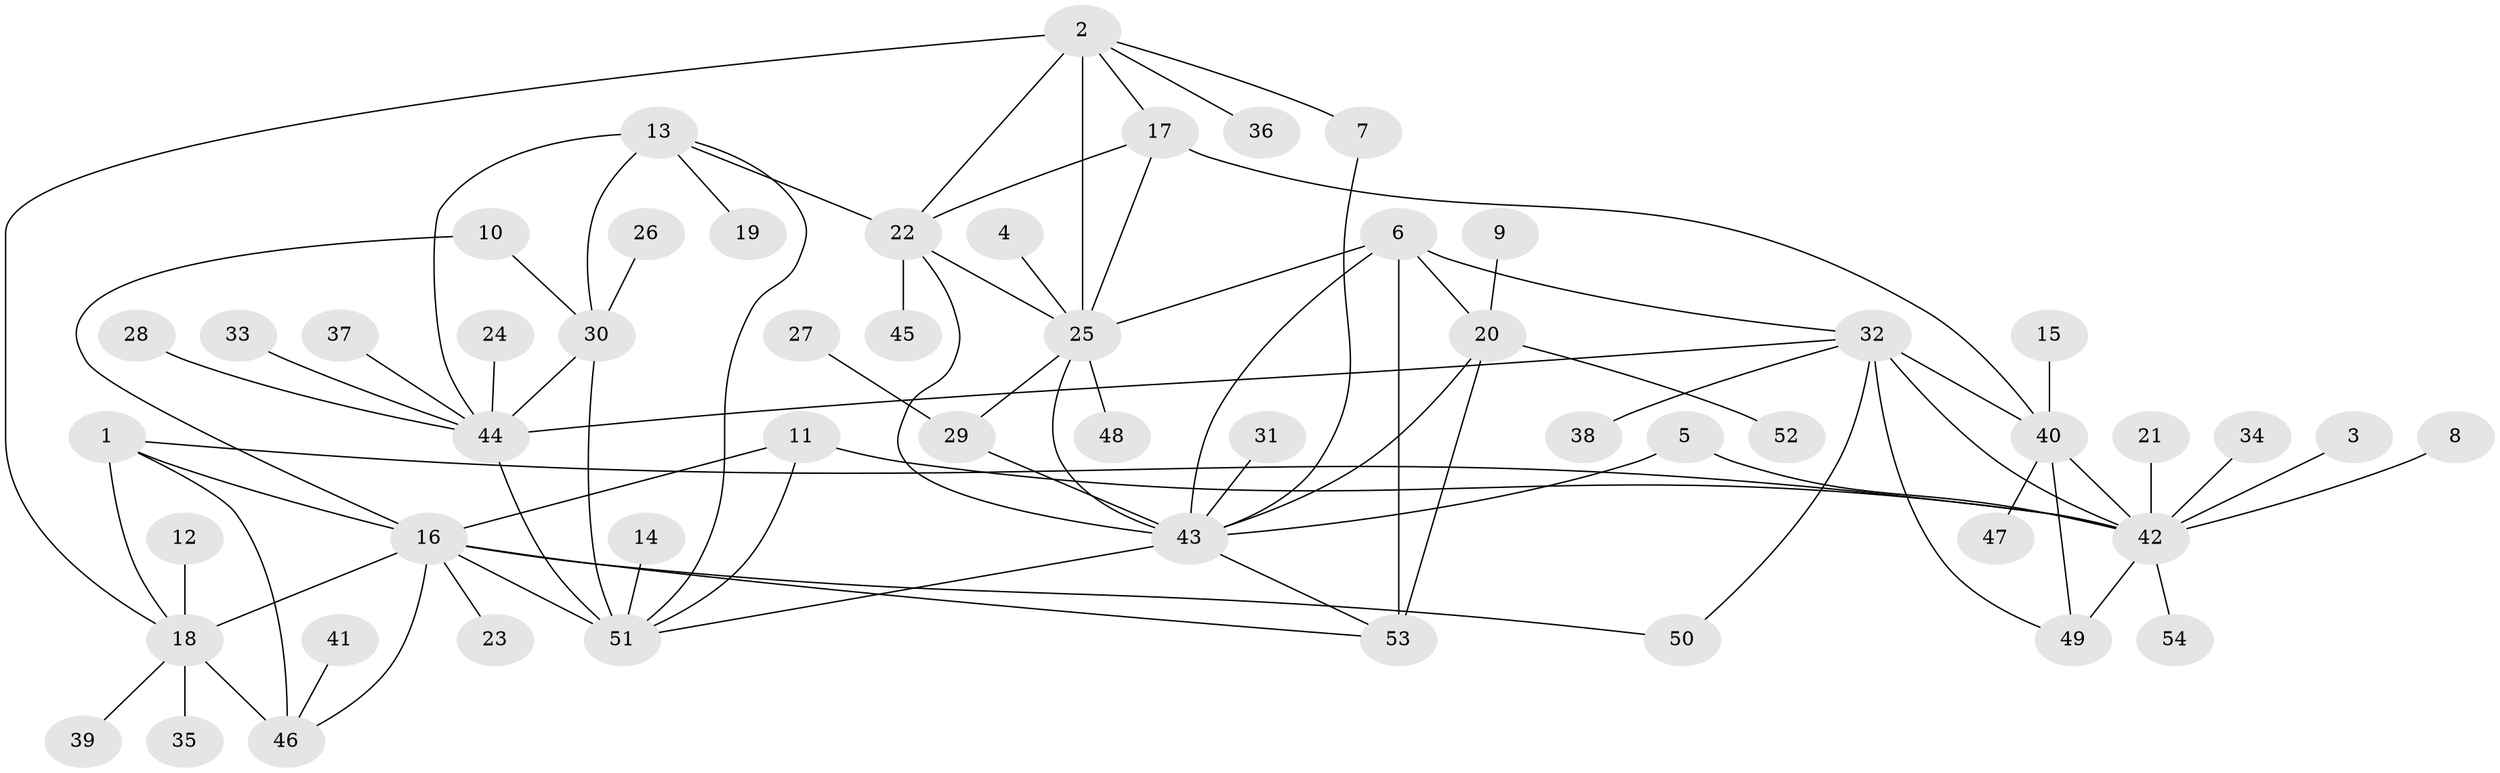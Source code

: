 // original degree distribution, {7: 0.038834951456310676, 6: 0.019417475728155338, 8: 0.05825242718446602, 4: 0.038834951456310676, 13: 0.009708737864077669, 11: 0.019417475728155338, 14: 0.009708737864077669, 10: 0.019417475728155338, 12: 0.009708737864077669, 5: 0.019417475728155338, 1: 0.6019417475728155, 3: 0.04854368932038835, 2: 0.10679611650485436}
// Generated by graph-tools (version 1.1) at 2025/37/03/04/25 23:37:45]
// undirected, 54 vertices, 83 edges
graph export_dot {
  node [color=gray90,style=filled];
  1;
  2;
  3;
  4;
  5;
  6;
  7;
  8;
  9;
  10;
  11;
  12;
  13;
  14;
  15;
  16;
  17;
  18;
  19;
  20;
  21;
  22;
  23;
  24;
  25;
  26;
  27;
  28;
  29;
  30;
  31;
  32;
  33;
  34;
  35;
  36;
  37;
  38;
  39;
  40;
  41;
  42;
  43;
  44;
  45;
  46;
  47;
  48;
  49;
  50;
  51;
  52;
  53;
  54;
  1 -- 16 [weight=1.0];
  1 -- 18 [weight=2.0];
  1 -- 42 [weight=1.0];
  1 -- 46 [weight=1.0];
  2 -- 7 [weight=1.0];
  2 -- 17 [weight=2.0];
  2 -- 18 [weight=1.0];
  2 -- 22 [weight=2.0];
  2 -- 25 [weight=2.0];
  2 -- 36 [weight=1.0];
  3 -- 42 [weight=1.0];
  4 -- 25 [weight=1.0];
  5 -- 42 [weight=1.0];
  5 -- 43 [weight=1.0];
  6 -- 20 [weight=2.0];
  6 -- 25 [weight=1.0];
  6 -- 32 [weight=1.0];
  6 -- 43 [weight=2.0];
  6 -- 53 [weight=2.0];
  7 -- 43 [weight=1.0];
  8 -- 42 [weight=1.0];
  9 -- 20 [weight=1.0];
  10 -- 16 [weight=1.0];
  10 -- 30 [weight=1.0];
  11 -- 16 [weight=1.0];
  11 -- 42 [weight=1.0];
  11 -- 51 [weight=1.0];
  12 -- 18 [weight=1.0];
  13 -- 19 [weight=1.0];
  13 -- 22 [weight=1.0];
  13 -- 30 [weight=2.0];
  13 -- 44 [weight=1.0];
  13 -- 51 [weight=1.0];
  14 -- 51 [weight=1.0];
  15 -- 40 [weight=1.0];
  16 -- 18 [weight=2.0];
  16 -- 23 [weight=1.0];
  16 -- 46 [weight=1.0];
  16 -- 50 [weight=1.0];
  16 -- 51 [weight=1.0];
  16 -- 53 [weight=1.0];
  17 -- 22 [weight=1.0];
  17 -- 25 [weight=1.0];
  17 -- 40 [weight=1.0];
  18 -- 35 [weight=1.0];
  18 -- 39 [weight=1.0];
  18 -- 46 [weight=2.0];
  20 -- 43 [weight=1.0];
  20 -- 52 [weight=1.0];
  20 -- 53 [weight=1.0];
  21 -- 42 [weight=1.0];
  22 -- 25 [weight=1.0];
  22 -- 43 [weight=1.0];
  22 -- 45 [weight=1.0];
  24 -- 44 [weight=1.0];
  25 -- 29 [weight=1.0];
  25 -- 43 [weight=1.0];
  25 -- 48 [weight=1.0];
  26 -- 30 [weight=1.0];
  27 -- 29 [weight=1.0];
  28 -- 44 [weight=1.0];
  29 -- 43 [weight=1.0];
  30 -- 44 [weight=2.0];
  30 -- 51 [weight=2.0];
  31 -- 43 [weight=1.0];
  32 -- 38 [weight=1.0];
  32 -- 40 [weight=2.0];
  32 -- 42 [weight=1.0];
  32 -- 44 [weight=1.0];
  32 -- 49 [weight=1.0];
  32 -- 50 [weight=1.0];
  33 -- 44 [weight=1.0];
  34 -- 42 [weight=1.0];
  37 -- 44 [weight=1.0];
  40 -- 42 [weight=2.0];
  40 -- 47 [weight=1.0];
  40 -- 49 [weight=2.0];
  41 -- 46 [weight=1.0];
  42 -- 49 [weight=1.0];
  42 -- 54 [weight=1.0];
  43 -- 51 [weight=1.0];
  43 -- 53 [weight=1.0];
  44 -- 51 [weight=1.0];
}

